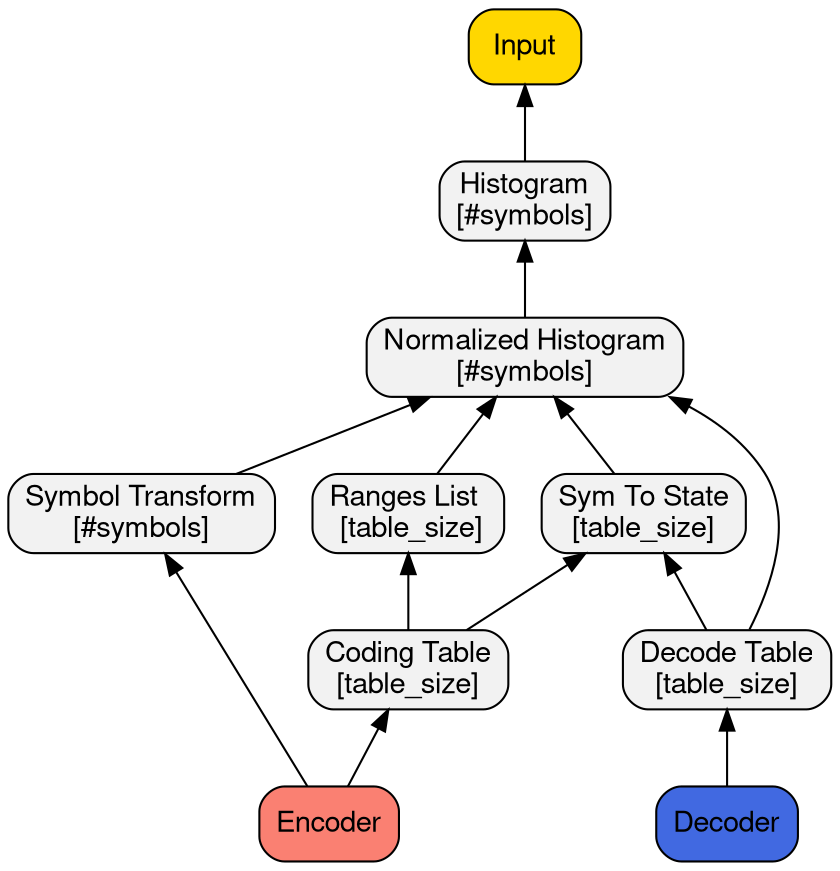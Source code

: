 digraph G {
  rankdir = BT;

  node [
    fontname="Helvetica,Arial,sans-serif"
    shape=Mrecord
    style=filled
    fillcolor=gray95
  ]

  Input;
  Histogram->Input;
  NormalizedHistogram->Histogram;
  SymbolTransformTable -> NormalizedHistogram
  StateToSymbol -> NormalizedHistogram
  RangesList -> NormalizedHistogram
  CodingTable -> RangesList;
  CodingTable ->  StateToSymbol;

  DecodeTable ->  StateToSymbol;
  DecodeTable ->  NormalizedHistogram;

  Encoder ->  CodingTable;
  Encoder ->  SymbolTransformTable;

  Decoder -> DecodeTable;

  Histogram [label="Histogram\n[#symbols]"]
  NormalizedHistogram [label="Normalized Histogram\n[#symbols]"]
  RangesList [label="Ranges List \n [table_size]"]

  SymbolTransformTable [label="Symbol Transform\n[#symbols]"];
  StateToSymbol [label="Sym To State\n[table_size]"];
  CodingTable [label="Coding Table\n[table_size]"];
  DecodeTable [label="Decode Table\n[table_size]"];

  Decoder [fillcolor=royalblue];
  Encoder [fillcolor=salmon];
  Input [fillcolor=gold];
}

